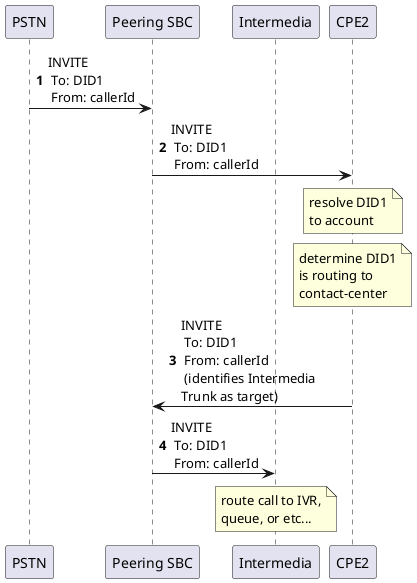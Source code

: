 @startuml
'https://plantuml.com/sequence-diagram

autonumber

participant PSTN as pstn
participant "Peering SBC" as psbc
participant Intermedia as im
participant CPE2 as cpe2

pstn -> psbc: INVITE \n To: DID1\n From: callerId
psbc -> cpe2: INVITE \n To: DID1\n From: callerId
note over cpe2
  resolve DID1
  to account
end note
note over cpe2
  determine DID1
  is routing to
  contact-center
end note
cpe2 -> psbc: INVITE \n To: DID1\n From: callerId\n (identifies Intermedia \nTrunk as target)
psbc -> im: INVITE \n To: DID1\n From: callerId
note over im
    route call to IVR,
    queue, or etc...
end note
@enduml
